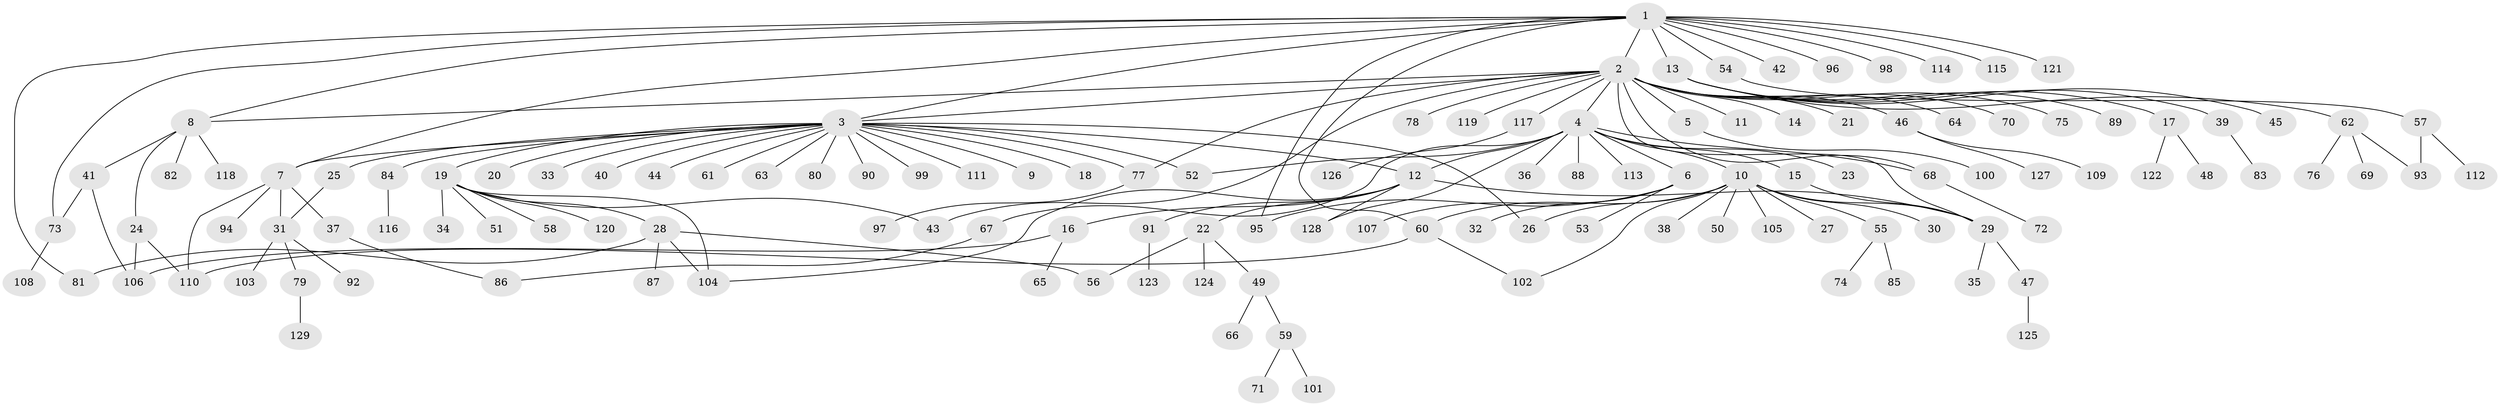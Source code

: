 // Generated by graph-tools (version 1.1) at 2025/46/03/09/25 04:46:58]
// undirected, 129 vertices, 156 edges
graph export_dot {
graph [start="1"]
  node [color=gray90,style=filled];
  1;
  2;
  3;
  4;
  5;
  6;
  7;
  8;
  9;
  10;
  11;
  12;
  13;
  14;
  15;
  16;
  17;
  18;
  19;
  20;
  21;
  22;
  23;
  24;
  25;
  26;
  27;
  28;
  29;
  30;
  31;
  32;
  33;
  34;
  35;
  36;
  37;
  38;
  39;
  40;
  41;
  42;
  43;
  44;
  45;
  46;
  47;
  48;
  49;
  50;
  51;
  52;
  53;
  54;
  55;
  56;
  57;
  58;
  59;
  60;
  61;
  62;
  63;
  64;
  65;
  66;
  67;
  68;
  69;
  70;
  71;
  72;
  73;
  74;
  75;
  76;
  77;
  78;
  79;
  80;
  81;
  82;
  83;
  84;
  85;
  86;
  87;
  88;
  89;
  90;
  91;
  92;
  93;
  94;
  95;
  96;
  97;
  98;
  99;
  100;
  101;
  102;
  103;
  104;
  105;
  106;
  107;
  108;
  109;
  110;
  111;
  112;
  113;
  114;
  115;
  116;
  117;
  118;
  119;
  120;
  121;
  122;
  123;
  124;
  125;
  126;
  127;
  128;
  129;
  1 -- 2;
  1 -- 3;
  1 -- 7;
  1 -- 8;
  1 -- 13;
  1 -- 42;
  1 -- 54;
  1 -- 60;
  1 -- 73;
  1 -- 81;
  1 -- 95;
  1 -- 96;
  1 -- 98;
  1 -- 114;
  1 -- 115;
  1 -- 121;
  2 -- 3;
  2 -- 4;
  2 -- 5;
  2 -- 8;
  2 -- 11;
  2 -- 14;
  2 -- 21;
  2 -- 29;
  2 -- 43;
  2 -- 46;
  2 -- 64;
  2 -- 68;
  2 -- 70;
  2 -- 75;
  2 -- 77;
  2 -- 78;
  2 -- 117;
  2 -- 119;
  3 -- 7;
  3 -- 9;
  3 -- 12;
  3 -- 18;
  3 -- 19;
  3 -- 20;
  3 -- 25;
  3 -- 26;
  3 -- 33;
  3 -- 40;
  3 -- 44;
  3 -- 52;
  3 -- 61;
  3 -- 63;
  3 -- 77;
  3 -- 80;
  3 -- 84;
  3 -- 90;
  3 -- 99;
  3 -- 111;
  4 -- 6;
  4 -- 10;
  4 -- 12;
  4 -- 15;
  4 -- 23;
  4 -- 36;
  4 -- 52;
  4 -- 67;
  4 -- 68;
  4 -- 88;
  4 -- 113;
  4 -- 128;
  5 -- 100;
  6 -- 32;
  6 -- 53;
  6 -- 95;
  6 -- 107;
  7 -- 31;
  7 -- 37;
  7 -- 94;
  7 -- 110;
  8 -- 24;
  8 -- 41;
  8 -- 82;
  8 -- 118;
  10 -- 26;
  10 -- 27;
  10 -- 29;
  10 -- 30;
  10 -- 38;
  10 -- 50;
  10 -- 55;
  10 -- 60;
  10 -- 102;
  10 -- 105;
  12 -- 16;
  12 -- 22;
  12 -- 29;
  12 -- 91;
  12 -- 104;
  12 -- 128;
  13 -- 17;
  13 -- 39;
  13 -- 45;
  13 -- 62;
  13 -- 89;
  15 -- 29;
  16 -- 65;
  16 -- 106;
  17 -- 48;
  17 -- 122;
  19 -- 28;
  19 -- 34;
  19 -- 43;
  19 -- 51;
  19 -- 58;
  19 -- 104;
  19 -- 120;
  22 -- 49;
  22 -- 56;
  22 -- 124;
  24 -- 106;
  24 -- 110;
  25 -- 31;
  28 -- 56;
  28 -- 81;
  28 -- 87;
  28 -- 104;
  29 -- 35;
  29 -- 47;
  31 -- 79;
  31 -- 92;
  31 -- 103;
  37 -- 86;
  39 -- 83;
  41 -- 73;
  41 -- 106;
  46 -- 109;
  46 -- 127;
  47 -- 125;
  49 -- 59;
  49 -- 66;
  54 -- 57;
  55 -- 74;
  55 -- 85;
  57 -- 93;
  57 -- 112;
  59 -- 71;
  59 -- 101;
  60 -- 102;
  60 -- 110;
  62 -- 69;
  62 -- 76;
  62 -- 93;
  67 -- 86;
  68 -- 72;
  73 -- 108;
  77 -- 97;
  79 -- 129;
  84 -- 116;
  91 -- 123;
  117 -- 126;
}
